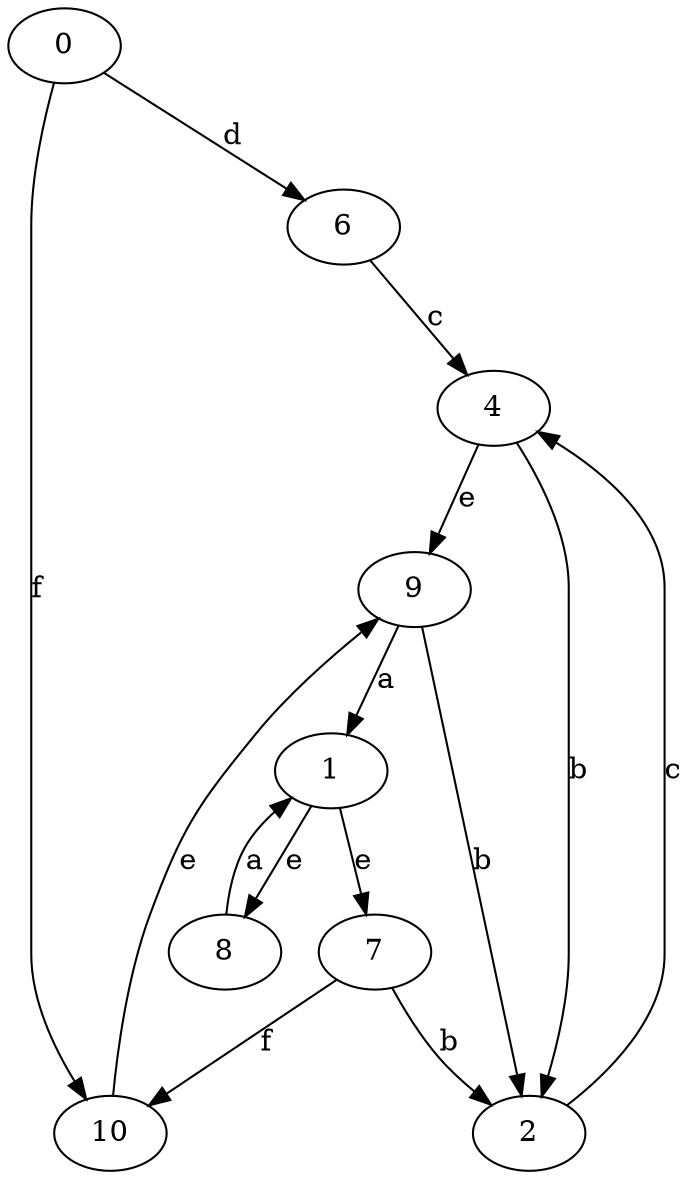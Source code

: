 strict digraph  {
0;
1;
2;
4;
6;
7;
8;
9;
10;
0 -> 6  [label=d];
0 -> 10  [label=f];
1 -> 7  [label=e];
1 -> 8  [label=e];
2 -> 4  [label=c];
4 -> 2  [label=b];
4 -> 9  [label=e];
6 -> 4  [label=c];
7 -> 2  [label=b];
7 -> 10  [label=f];
8 -> 1  [label=a];
9 -> 1  [label=a];
9 -> 2  [label=b];
10 -> 9  [label=e];
}
